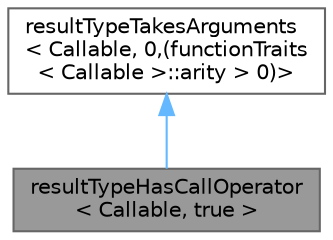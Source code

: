digraph "resultTypeHasCallOperator&lt; Callable, true &gt;"
{
 // LATEX_PDF_SIZE
  bgcolor="transparent";
  edge [fontname=Helvetica,fontsize=10,labelfontname=Helvetica,labelfontsize=10];
  node [fontname=Helvetica,fontsize=10,shape=box,height=0.2,width=0.4];
  Node1 [id="Node000001",label="resultTypeHasCallOperator\l\< Callable, true \>",height=0.2,width=0.4,color="gray40", fillcolor="grey60", style="filled", fontcolor="black",tooltip=" "];
  Node2 -> Node1 [id="edge1_Node000001_Node000002",dir="back",color="steelblue1",style="solid",tooltip=" "];
  Node2 [id="Node000002",label="resultTypeTakesArguments\l\< Callable, 0,(functionTraits\l\< Callable \>::arity \> 0)\>",height=0.2,width=0.4,color="gray40", fillcolor="white", style="filled",tooltip=" "];
}
